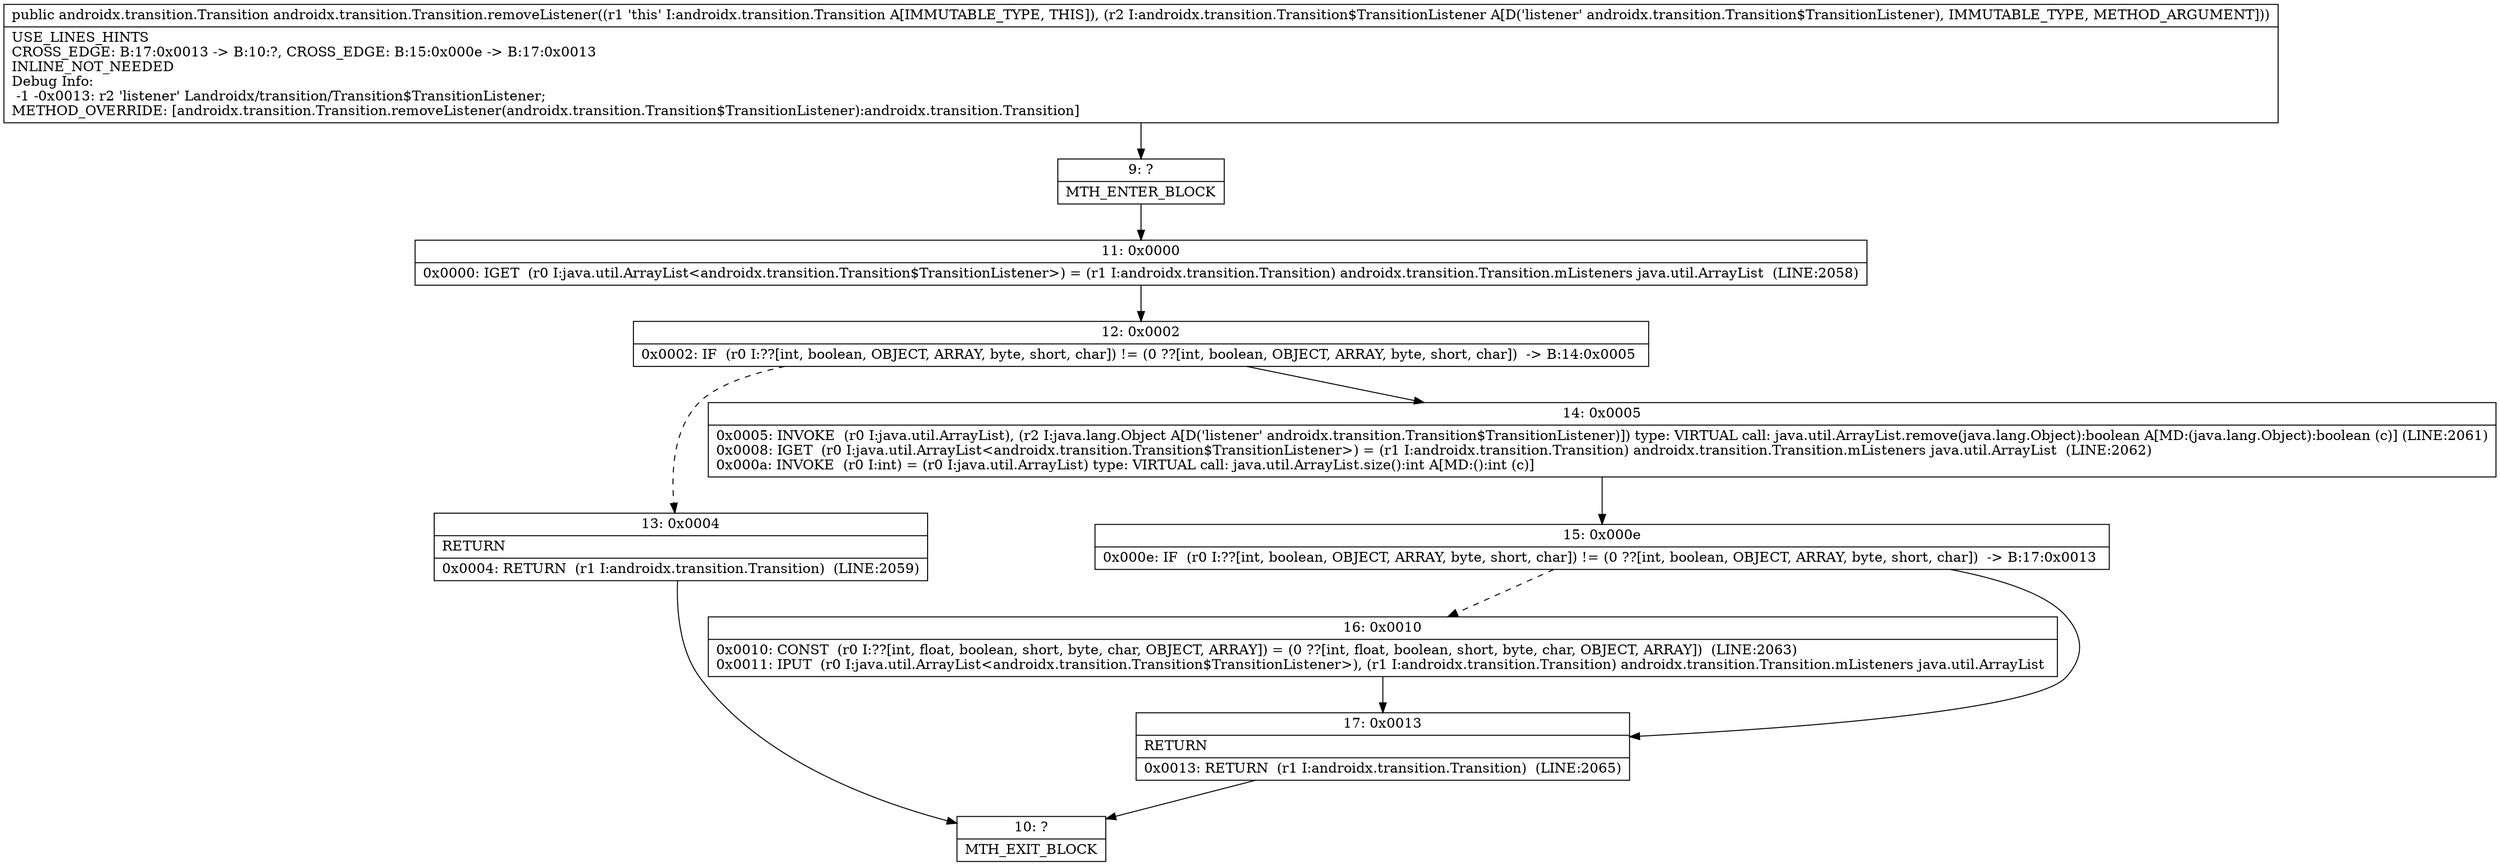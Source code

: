 digraph "CFG forandroidx.transition.Transition.removeListener(Landroidx\/transition\/Transition$TransitionListener;)Landroidx\/transition\/Transition;" {
Node_9 [shape=record,label="{9\:\ ?|MTH_ENTER_BLOCK\l}"];
Node_11 [shape=record,label="{11\:\ 0x0000|0x0000: IGET  (r0 I:java.util.ArrayList\<androidx.transition.Transition$TransitionListener\>) = (r1 I:androidx.transition.Transition) androidx.transition.Transition.mListeners java.util.ArrayList  (LINE:2058)\l}"];
Node_12 [shape=record,label="{12\:\ 0x0002|0x0002: IF  (r0 I:??[int, boolean, OBJECT, ARRAY, byte, short, char]) != (0 ??[int, boolean, OBJECT, ARRAY, byte, short, char])  \-\> B:14:0x0005 \l}"];
Node_13 [shape=record,label="{13\:\ 0x0004|RETURN\l|0x0004: RETURN  (r1 I:androidx.transition.Transition)  (LINE:2059)\l}"];
Node_10 [shape=record,label="{10\:\ ?|MTH_EXIT_BLOCK\l}"];
Node_14 [shape=record,label="{14\:\ 0x0005|0x0005: INVOKE  (r0 I:java.util.ArrayList), (r2 I:java.lang.Object A[D('listener' androidx.transition.Transition$TransitionListener)]) type: VIRTUAL call: java.util.ArrayList.remove(java.lang.Object):boolean A[MD:(java.lang.Object):boolean (c)] (LINE:2061)\l0x0008: IGET  (r0 I:java.util.ArrayList\<androidx.transition.Transition$TransitionListener\>) = (r1 I:androidx.transition.Transition) androidx.transition.Transition.mListeners java.util.ArrayList  (LINE:2062)\l0x000a: INVOKE  (r0 I:int) = (r0 I:java.util.ArrayList) type: VIRTUAL call: java.util.ArrayList.size():int A[MD:():int (c)]\l}"];
Node_15 [shape=record,label="{15\:\ 0x000e|0x000e: IF  (r0 I:??[int, boolean, OBJECT, ARRAY, byte, short, char]) != (0 ??[int, boolean, OBJECT, ARRAY, byte, short, char])  \-\> B:17:0x0013 \l}"];
Node_16 [shape=record,label="{16\:\ 0x0010|0x0010: CONST  (r0 I:??[int, float, boolean, short, byte, char, OBJECT, ARRAY]) = (0 ??[int, float, boolean, short, byte, char, OBJECT, ARRAY])  (LINE:2063)\l0x0011: IPUT  (r0 I:java.util.ArrayList\<androidx.transition.Transition$TransitionListener\>), (r1 I:androidx.transition.Transition) androidx.transition.Transition.mListeners java.util.ArrayList \l}"];
Node_17 [shape=record,label="{17\:\ 0x0013|RETURN\l|0x0013: RETURN  (r1 I:androidx.transition.Transition)  (LINE:2065)\l}"];
MethodNode[shape=record,label="{public androidx.transition.Transition androidx.transition.Transition.removeListener((r1 'this' I:androidx.transition.Transition A[IMMUTABLE_TYPE, THIS]), (r2 I:androidx.transition.Transition$TransitionListener A[D('listener' androidx.transition.Transition$TransitionListener), IMMUTABLE_TYPE, METHOD_ARGUMENT]))  | USE_LINES_HINTS\lCROSS_EDGE: B:17:0x0013 \-\> B:10:?, CROSS_EDGE: B:15:0x000e \-\> B:17:0x0013\lINLINE_NOT_NEEDED\lDebug Info:\l  \-1 \-0x0013: r2 'listener' Landroidx\/transition\/Transition$TransitionListener;\lMETHOD_OVERRIDE: [androidx.transition.Transition.removeListener(androidx.transition.Transition$TransitionListener):androidx.transition.Transition]\l}"];
MethodNode -> Node_9;Node_9 -> Node_11;
Node_11 -> Node_12;
Node_12 -> Node_13[style=dashed];
Node_12 -> Node_14;
Node_13 -> Node_10;
Node_14 -> Node_15;
Node_15 -> Node_16[style=dashed];
Node_15 -> Node_17;
Node_16 -> Node_17;
Node_17 -> Node_10;
}

